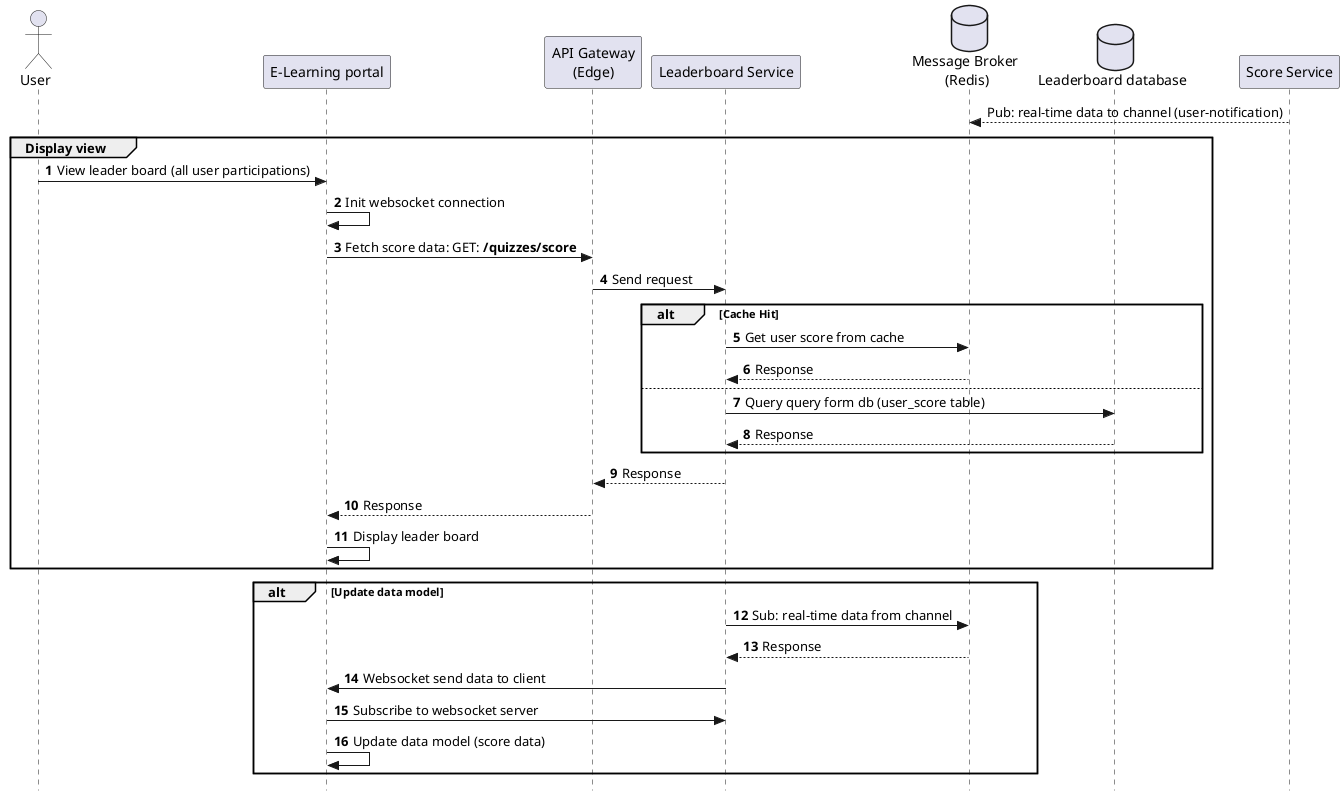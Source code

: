 @startuml
skinparam style strictuml
actor "User" as user
participant "E-Learning portal" as portal
participant "API Gateway\n(Edge)" as edge

participant "Leaderboard Service" as leaderboard_svc
database "Message Broker \n(Redis)" as redis
database "Leaderboard database" as board_db
participant "Score Service" as score_svc

score_svc --> redis: Pub: real-time data to channel (user-notification)

autonumber
group Display view
user -> portal: View leader board (all user participations)
portal -> portal: Init websocket connection
portal -> edge: Fetch score data: GET: <b>/quizzes/score</b>
edge -> leaderboard_svc: Send request

alt Cache Hit
leaderboard_svc -> redis: Get user score from cache
redis --> leaderboard_svc: Response
else
leaderboard_svc -> board_db: Query query form db (user_score table)
board_db --> leaderboard_svc: Response
end
leaderboard_svc --> edge: Response
edge --> portal: Response
portal -> portal: Display leader board


end



alt Update data model
leaderboard_svc -> redis: Sub: real-time data from channel
redis-->leaderboard_svc: Response
leaderboard_svc -> portal: Websocket send data to client
portal -> leaderboard_svc: Subscribe to websocket server
portal-> portal: Update data model (score data)
end

@enduml